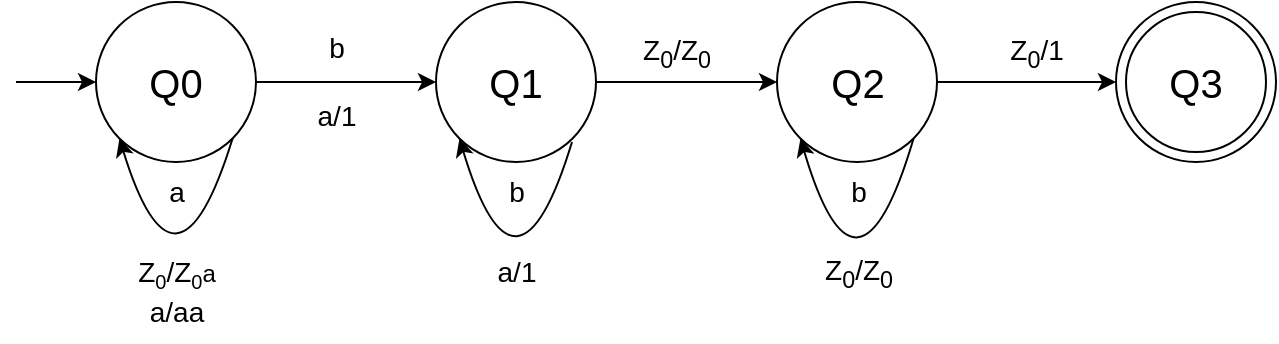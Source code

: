<mxfile version="26.1.3">
  <diagram name="Strona-1" id="A_q9at1dTc8IhGm0fnzF">
    <mxGraphModel dx="300" dy="522" grid="1" gridSize="10" guides="1" tooltips="1" connect="1" arrows="1" fold="1" page="1" pageScale="1" pageWidth="750" pageHeight="200" math="0" shadow="0">
      <root>
        <mxCell id="0" />
        <mxCell id="1" parent="0" />
        <mxCell id="kJhglFQ84ahEc8-oS5Is-9" style="edgeStyle=orthogonalEdgeStyle;rounded=0;orthogonalLoop=1;jettySize=auto;html=1;exitX=1;exitY=0.5;exitDx=0;exitDy=0;entryX=0;entryY=0.5;entryDx=0;entryDy=0;" edge="1" parent="1" source="kJhglFQ84ahEc8-oS5Is-3" target="kJhglFQ84ahEc8-oS5Is-4">
          <mxGeometry relative="1" as="geometry" />
        </mxCell>
        <mxCell id="kJhglFQ84ahEc8-oS5Is-3" value="&lt;font style=&quot;font-size: 20px;&quot;&gt;Q0&lt;/font&gt;" style="ellipse;whiteSpace=wrap;html=1;aspect=fixed;fillColor=none;" vertex="1" parent="1">
          <mxGeometry x="830" y="15" width="80" height="80" as="geometry" />
        </mxCell>
        <mxCell id="kJhglFQ84ahEc8-oS5Is-10" style="edgeStyle=orthogonalEdgeStyle;rounded=0;orthogonalLoop=1;jettySize=auto;html=1;exitX=1;exitY=0.5;exitDx=0;exitDy=0;entryX=0;entryY=0.5;entryDx=0;entryDy=0;" edge="1" parent="1" source="kJhglFQ84ahEc8-oS5Is-4" target="kJhglFQ84ahEc8-oS5Is-5">
          <mxGeometry relative="1" as="geometry" />
        </mxCell>
        <mxCell id="kJhglFQ84ahEc8-oS5Is-4" value="&lt;font style=&quot;font-size: 20px;&quot;&gt;Q1&lt;/font&gt;" style="ellipse;whiteSpace=wrap;html=1;aspect=fixed;fillColor=none;" vertex="1" parent="1">
          <mxGeometry x="1000" y="15" width="80" height="80" as="geometry" />
        </mxCell>
        <mxCell id="kJhglFQ84ahEc8-oS5Is-11" style="edgeStyle=orthogonalEdgeStyle;rounded=0;orthogonalLoop=1;jettySize=auto;html=1;exitX=1;exitY=0.5;exitDx=0;exitDy=0;entryX=0;entryY=0.5;entryDx=0;entryDy=0;" edge="1" parent="1" source="kJhglFQ84ahEc8-oS5Is-5" target="kJhglFQ84ahEc8-oS5Is-6">
          <mxGeometry relative="1" as="geometry" />
        </mxCell>
        <mxCell id="kJhglFQ84ahEc8-oS5Is-5" value="&lt;font style=&quot;font-size: 20px;&quot;&gt;Q2&lt;/font&gt;" style="ellipse;whiteSpace=wrap;html=1;aspect=fixed;fillColor=none;" vertex="1" parent="1">
          <mxGeometry x="1170.5" y="15" width="80" height="80" as="geometry" />
        </mxCell>
        <mxCell id="kJhglFQ84ahEc8-oS5Is-6" value="" style="ellipse;whiteSpace=wrap;html=1;aspect=fixed;fillColor=none;" vertex="1" parent="1">
          <mxGeometry x="1340" y="15" width="80" height="80" as="geometry" />
        </mxCell>
        <mxCell id="kJhglFQ84ahEc8-oS5Is-7" value="&lt;font style=&quot;font-size: 20px;&quot;&gt;Q3&lt;/font&gt;" style="ellipse;whiteSpace=wrap;html=1;aspect=fixed;fillColor=none;" vertex="1" parent="1">
          <mxGeometry x="1345" y="20" width="70" height="70" as="geometry" />
        </mxCell>
        <mxCell id="kJhglFQ84ahEc8-oS5Is-8" value="" style="endArrow=classic;html=1;rounded=0;entryX=0;entryY=0.5;entryDx=0;entryDy=0;" edge="1" parent="1" target="kJhglFQ84ahEc8-oS5Is-3">
          <mxGeometry width="50" height="50" relative="1" as="geometry">
            <mxPoint x="790" y="55" as="sourcePoint" />
            <mxPoint x="1230" y="25" as="targetPoint" />
          </mxGeometry>
        </mxCell>
        <mxCell id="kJhglFQ84ahEc8-oS5Is-12" value="&lt;font style=&quot;font-size: 14px;&quot;&gt;b&lt;br&gt;&lt;br&gt;a/1&lt;/font&gt;" style="text;html=1;align=center;verticalAlign=middle;resizable=0;points=[];autosize=1;strokeColor=none;fillColor=none;" vertex="1" parent="1">
          <mxGeometry x="930" y="25" width="40" height="60" as="geometry" />
        </mxCell>
        <mxCell id="kJhglFQ84ahEc8-oS5Is-13" value="&lt;font style=&quot;font-size: 14px;&quot;&gt;Z&lt;sub style=&quot;&quot;&gt;0&lt;/sub&gt;/Z&lt;sub style=&quot;&quot;&gt;0&lt;/sub&gt;&lt;/font&gt;" style="text;html=1;align=center;verticalAlign=middle;resizable=0;points=[];autosize=1;strokeColor=none;fillColor=none;" vertex="1" parent="1">
          <mxGeometry x="1090" y="25" width="60" height="30" as="geometry" />
        </mxCell>
        <mxCell id="kJhglFQ84ahEc8-oS5Is-14" value="&lt;font style=&quot;font-size: 14px;&quot;&gt;Z&lt;sub style=&quot;&quot;&gt;0&lt;/sub&gt;/1&lt;/font&gt;" style="text;html=1;align=center;verticalAlign=middle;resizable=0;points=[];autosize=1;strokeColor=none;fillColor=none;" vertex="1" parent="1">
          <mxGeometry x="1275" y="25" width="50" height="30" as="geometry" />
        </mxCell>
        <mxCell id="kJhglFQ84ahEc8-oS5Is-17" value="&lt;span style=&quot;font-size: 14px;&quot;&gt;Z&lt;/span&gt;&lt;sub&gt;0&lt;/sub&gt;&lt;span style=&quot;font-size: 14px;&quot;&gt;/Z&lt;/span&gt;&lt;sub&gt;0&lt;/sub&gt;a&lt;br&gt;&lt;font style=&quot;font-size: 14px;&quot;&gt;a/aa&lt;/font&gt;" style="text;html=1;align=center;verticalAlign=middle;resizable=0;points=[];autosize=1;strokeColor=none;fillColor=none;" vertex="1" parent="1">
          <mxGeometry x="840" y="135" width="60" height="50" as="geometry" />
        </mxCell>
        <mxCell id="kJhglFQ84ahEc8-oS5Is-19" value="&lt;font style=&quot;font-size: 14px;&quot;&gt;a&lt;/font&gt;" style="text;html=1;align=center;verticalAlign=middle;resizable=0;points=[];autosize=1;strokeColor=none;fillColor=none;" vertex="1" parent="1">
          <mxGeometry x="855" y="95" width="30" height="30" as="geometry" />
        </mxCell>
        <mxCell id="kJhglFQ84ahEc8-oS5Is-24" value="" style="endArrow=classic;html=1;rounded=0;exitX=1;exitY=1;exitDx=0;exitDy=0;entryX=0;entryY=1;entryDx=0;entryDy=0;strokeColor=default;curved=1;" edge="1" parent="1" source="kJhglFQ84ahEc8-oS5Is-3" target="kJhglFQ84ahEc8-oS5Is-3">
          <mxGeometry width="50" height="50" relative="1" as="geometry">
            <mxPoint x="1230" y="15" as="sourcePoint" />
            <mxPoint x="1180" y="65" as="targetPoint" />
            <Array as="points">
              <mxPoint x="870" y="175" />
            </Array>
          </mxGeometry>
        </mxCell>
        <mxCell id="kJhglFQ84ahEc8-oS5Is-29" value="" style="endArrow=classic;html=1;rounded=0;exitX=1;exitY=1;exitDx=0;exitDy=0;entryX=0;entryY=1;entryDx=0;entryDy=0;strokeColor=default;curved=1;" edge="1" parent="1" target="kJhglFQ84ahEc8-oS5Is-4">
          <mxGeometry width="50" height="50" relative="1" as="geometry">
            <mxPoint x="1068" y="85" as="sourcePoint" />
            <mxPoint x="1012" y="85" as="targetPoint" />
            <Array as="points">
              <mxPoint x="1040" y="177" />
            </Array>
          </mxGeometry>
        </mxCell>
        <mxCell id="kJhglFQ84ahEc8-oS5Is-30" value="&lt;font style=&quot;font-size: 14px;&quot;&gt;b&lt;/font&gt;" style="text;html=1;align=center;verticalAlign=middle;resizable=0;points=[];autosize=1;strokeColor=none;fillColor=none;" vertex="1" parent="1">
          <mxGeometry x="1025" y="95" width="30" height="30" as="geometry" />
        </mxCell>
        <mxCell id="kJhglFQ84ahEc8-oS5Is-31" value="&lt;span style=&quot;font-size: 14px;&quot;&gt;a/1&lt;/span&gt;" style="text;html=1;align=center;verticalAlign=middle;resizable=0;points=[];autosize=1;strokeColor=none;fillColor=none;" vertex="1" parent="1">
          <mxGeometry x="1020" y="135" width="40" height="30" as="geometry" />
        </mxCell>
        <mxCell id="kJhglFQ84ahEc8-oS5Is-35" value="" style="endArrow=classic;html=1;rounded=0;exitX=1;exitY=1;exitDx=0;exitDy=0;entryX=0;entryY=1;entryDx=0;entryDy=0;strokeColor=default;curved=1;" edge="1" parent="1" source="kJhglFQ84ahEc8-oS5Is-5" target="kJhglFQ84ahEc8-oS5Is-5">
          <mxGeometry width="50" height="50" relative="1" as="geometry">
            <mxPoint x="1238.5" y="87" as="sourcePoint" />
            <mxPoint x="1182.5" y="85" as="targetPoint" />
            <Array as="points">
              <mxPoint x="1210.5" y="179" />
            </Array>
          </mxGeometry>
        </mxCell>
        <mxCell id="kJhglFQ84ahEc8-oS5Is-36" value="&lt;font style=&quot;font-size: 14px;&quot;&gt;b&lt;/font&gt;" style="text;html=1;align=center;verticalAlign=middle;resizable=0;points=[];autosize=1;strokeColor=none;fillColor=none;" vertex="1" parent="1">
          <mxGeometry x="1195.5" y="95" width="30" height="30" as="geometry" />
        </mxCell>
        <mxCell id="kJhglFQ84ahEc8-oS5Is-37" value="&lt;font style=&quot;font-size: 14px;&quot;&gt;Z&lt;sub style=&quot;&quot;&gt;0&lt;/sub&gt;/Z&lt;sub style=&quot;&quot;&gt;0&lt;/sub&gt;&lt;/font&gt;" style="text;html=1;align=center;verticalAlign=middle;resizable=0;points=[];autosize=1;strokeColor=none;fillColor=none;" vertex="1" parent="1">
          <mxGeometry x="1180.5" y="135" width="60" height="30" as="geometry" />
        </mxCell>
      </root>
    </mxGraphModel>
  </diagram>
</mxfile>
